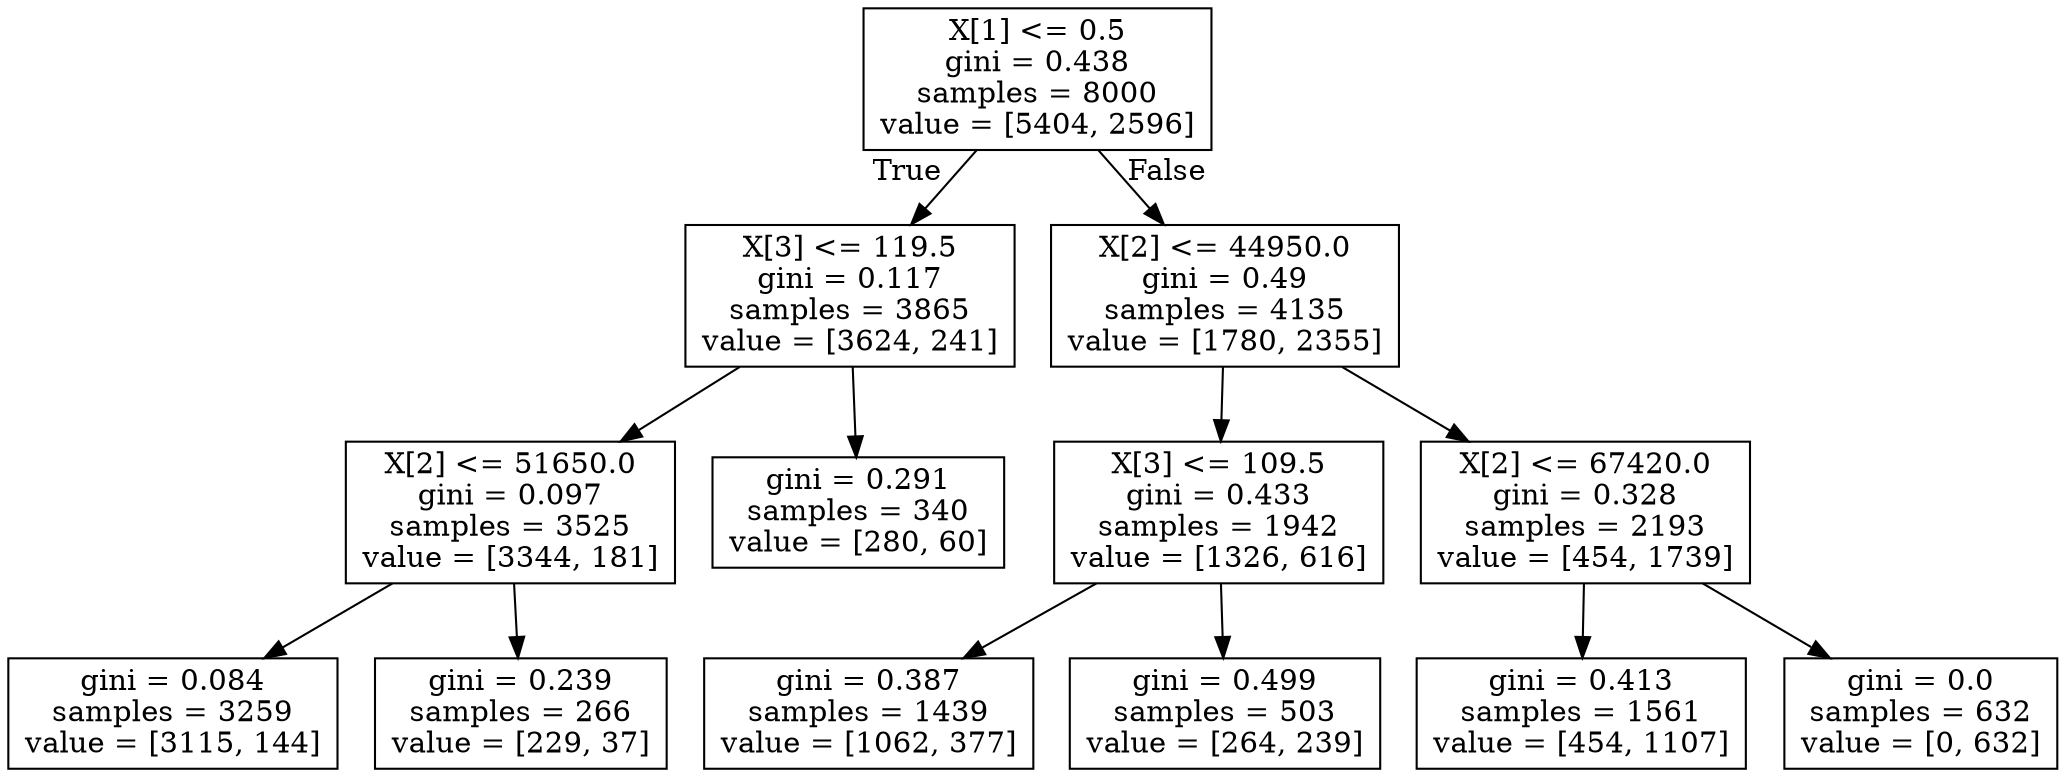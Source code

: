 digraph Tree {
node [shape=box] ;
0 [label="X[1] <= 0.5\ngini = 0.438\nsamples = 8000\nvalue = [5404, 2596]"] ;
1 [label="X[3] <= 119.5\ngini = 0.117\nsamples = 3865\nvalue = [3624, 241]"] ;
0 -> 1 [labeldistance=2.5, labelangle=45, headlabel="True"] ;
9 [label="X[2] <= 51650.0\ngini = 0.097\nsamples = 3525\nvalue = [3344, 181]"] ;
1 -> 9 ;
11 [label="gini = 0.084\nsamples = 3259\nvalue = [3115, 144]"] ;
9 -> 11 ;
12 [label="gini = 0.239\nsamples = 266\nvalue = [229, 37]"] ;
9 -> 12 ;
10 [label="gini = 0.291\nsamples = 340\nvalue = [280, 60]"] ;
1 -> 10 ;
2 [label="X[2] <= 44950.0\ngini = 0.49\nsamples = 4135\nvalue = [1780, 2355]"] ;
0 -> 2 [labeldistance=2.5, labelangle=-45, headlabel="False"] ;
3 [label="X[3] <= 109.5\ngini = 0.433\nsamples = 1942\nvalue = [1326, 616]"] ;
2 -> 3 ;
7 [label="gini = 0.387\nsamples = 1439\nvalue = [1062, 377]"] ;
3 -> 7 ;
8 [label="gini = 0.499\nsamples = 503\nvalue = [264, 239]"] ;
3 -> 8 ;
4 [label="X[2] <= 67420.0\ngini = 0.328\nsamples = 2193\nvalue = [454, 1739]"] ;
2 -> 4 ;
5 [label="gini = 0.413\nsamples = 1561\nvalue = [454, 1107]"] ;
4 -> 5 ;
6 [label="gini = 0.0\nsamples = 632\nvalue = [0, 632]"] ;
4 -> 6 ;
}